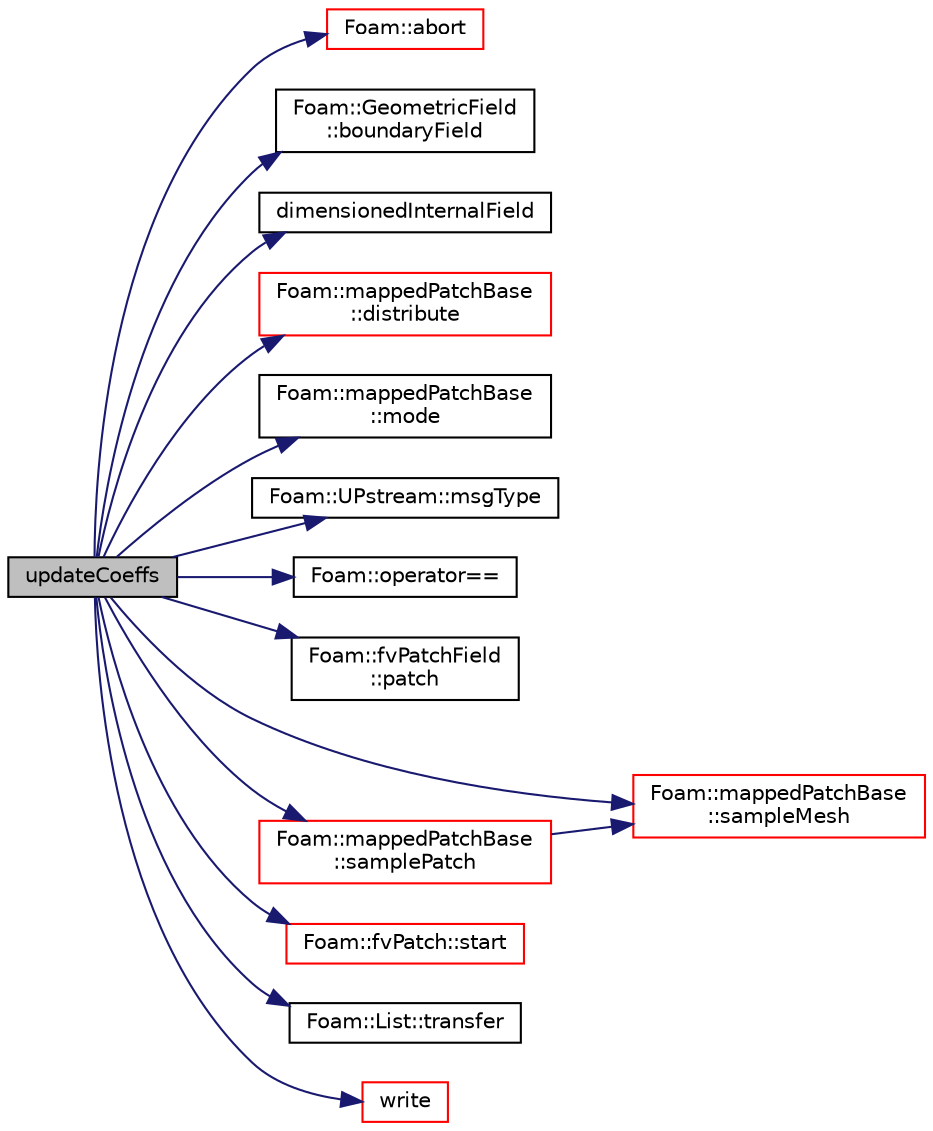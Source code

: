 digraph "updateCoeffs"
{
  bgcolor="transparent";
  edge [fontname="Helvetica",fontsize="10",labelfontname="Helvetica",labelfontsize="10"];
  node [fontname="Helvetica",fontsize="10",shape=record];
  rankdir="LR";
  Node1 [label="updateCoeffs",height=0.2,width=0.4,color="black", fillcolor="grey75", style="filled", fontcolor="black"];
  Node1 -> Node2 [color="midnightblue",fontsize="10",style="solid",fontname="Helvetica"];
  Node2 [label="Foam::abort",height=0.2,width=0.4,color="red",URL="$a10733.html#a447107a607d03e417307c203fa5fb44b"];
  Node1 -> Node3 [color="midnightblue",fontsize="10",style="solid",fontname="Helvetica"];
  Node3 [label="Foam::GeometricField\l::boundaryField",height=0.2,width=0.4,color="black",URL="$a00921.html#a3c6c1a789b48ea0c5e8bff64f9c14f2d",tooltip="Return reference to GeometricBoundaryField. "];
  Node1 -> Node4 [color="midnightblue",fontsize="10",style="solid",fontname="Helvetica"];
  Node4 [label="dimensionedInternalField",height=0.2,width=0.4,color="black",URL="$a03124.html#a942cd19121a46cdc649099eb27c74b18"];
  Node1 -> Node5 [color="midnightblue",fontsize="10",style="solid",fontname="Helvetica"];
  Node5 [label="Foam::mappedPatchBase\l::distribute",height=0.2,width=0.4,color="red",URL="$a01421.html#a19634e92e19466f33831b6908d0a4fab",tooltip="Wrapper around map/interpolate data distribution. "];
  Node1 -> Node6 [color="midnightblue",fontsize="10",style="solid",fontname="Helvetica"];
  Node6 [label="Foam::mappedPatchBase\l::mode",height=0.2,width=0.4,color="black",URL="$a01421.html#a4e406e5a39a00e397a643d0743736079",tooltip="What to sample. "];
  Node1 -> Node7 [color="midnightblue",fontsize="10",style="solid",fontname="Helvetica"];
  Node7 [label="Foam::UPstream::msgType",height=0.2,width=0.4,color="black",URL="$a02766.html#ae5b8fe6652f6320aa6c7f5c44b6f01b7",tooltip="Message tag of standard messages. "];
  Node1 -> Node8 [color="midnightblue",fontsize="10",style="solid",fontname="Helvetica"];
  Node8 [label="Foam::operator==",height=0.2,width=0.4,color="black",URL="$a10733.html#a28a45d2e3cca6152b024de57575abbf1"];
  Node1 -> Node9 [color="midnightblue",fontsize="10",style="solid",fontname="Helvetica"];
  Node9 [label="Foam::fvPatchField\l::patch",height=0.2,width=0.4,color="black",URL="$a00886.html#ad735de1fbd0f85c12ad0c37deb62d22c",tooltip="Return patch. "];
  Node1 -> Node10 [color="midnightblue",fontsize="10",style="solid",fontname="Helvetica"];
  Node10 [label="Foam::mappedPatchBase\l::sampleMesh",height=0.2,width=0.4,color="red",URL="$a01421.html#a80e7d2240854cf86b347a95cb1bab341",tooltip="Get the region mesh. "];
  Node1 -> Node11 [color="midnightblue",fontsize="10",style="solid",fontname="Helvetica"];
  Node11 [label="Foam::mappedPatchBase\l::samplePatch",height=0.2,width=0.4,color="red",URL="$a01421.html#ac34d965ad7c84a1f099c107052e56908",tooltip="Patch (only if NEARESTPATCHFACE) "];
  Node11 -> Node10 [color="midnightblue",fontsize="10",style="solid",fontname="Helvetica"];
  Node1 -> Node12 [color="midnightblue",fontsize="10",style="solid",fontname="Helvetica"];
  Node12 [label="Foam::fvPatch::start",height=0.2,width=0.4,color="red",URL="$a00885.html#a861f370e41af7d54d7ff91da65de6e6a",tooltip="Return start label of this patch in the polyMesh face list. "];
  Node1 -> Node13 [color="midnightblue",fontsize="10",style="solid",fontname="Helvetica"];
  Node13 [label="Foam::List::transfer",height=0.2,width=0.4,color="black",URL="$a01364.html#a25ad1d2084d16b234b0cf91c07e832c0",tooltip="Transfer the contents of the argument List into this list. "];
  Node1 -> Node14 [color="midnightblue",fontsize="10",style="solid",fontname="Helvetica"];
  Node14 [label="write",height=0.2,width=0.4,color="red",URL="$a01427.html#a0941061ad5a26be83b4107d05750ace6",tooltip="Write. "];
}
